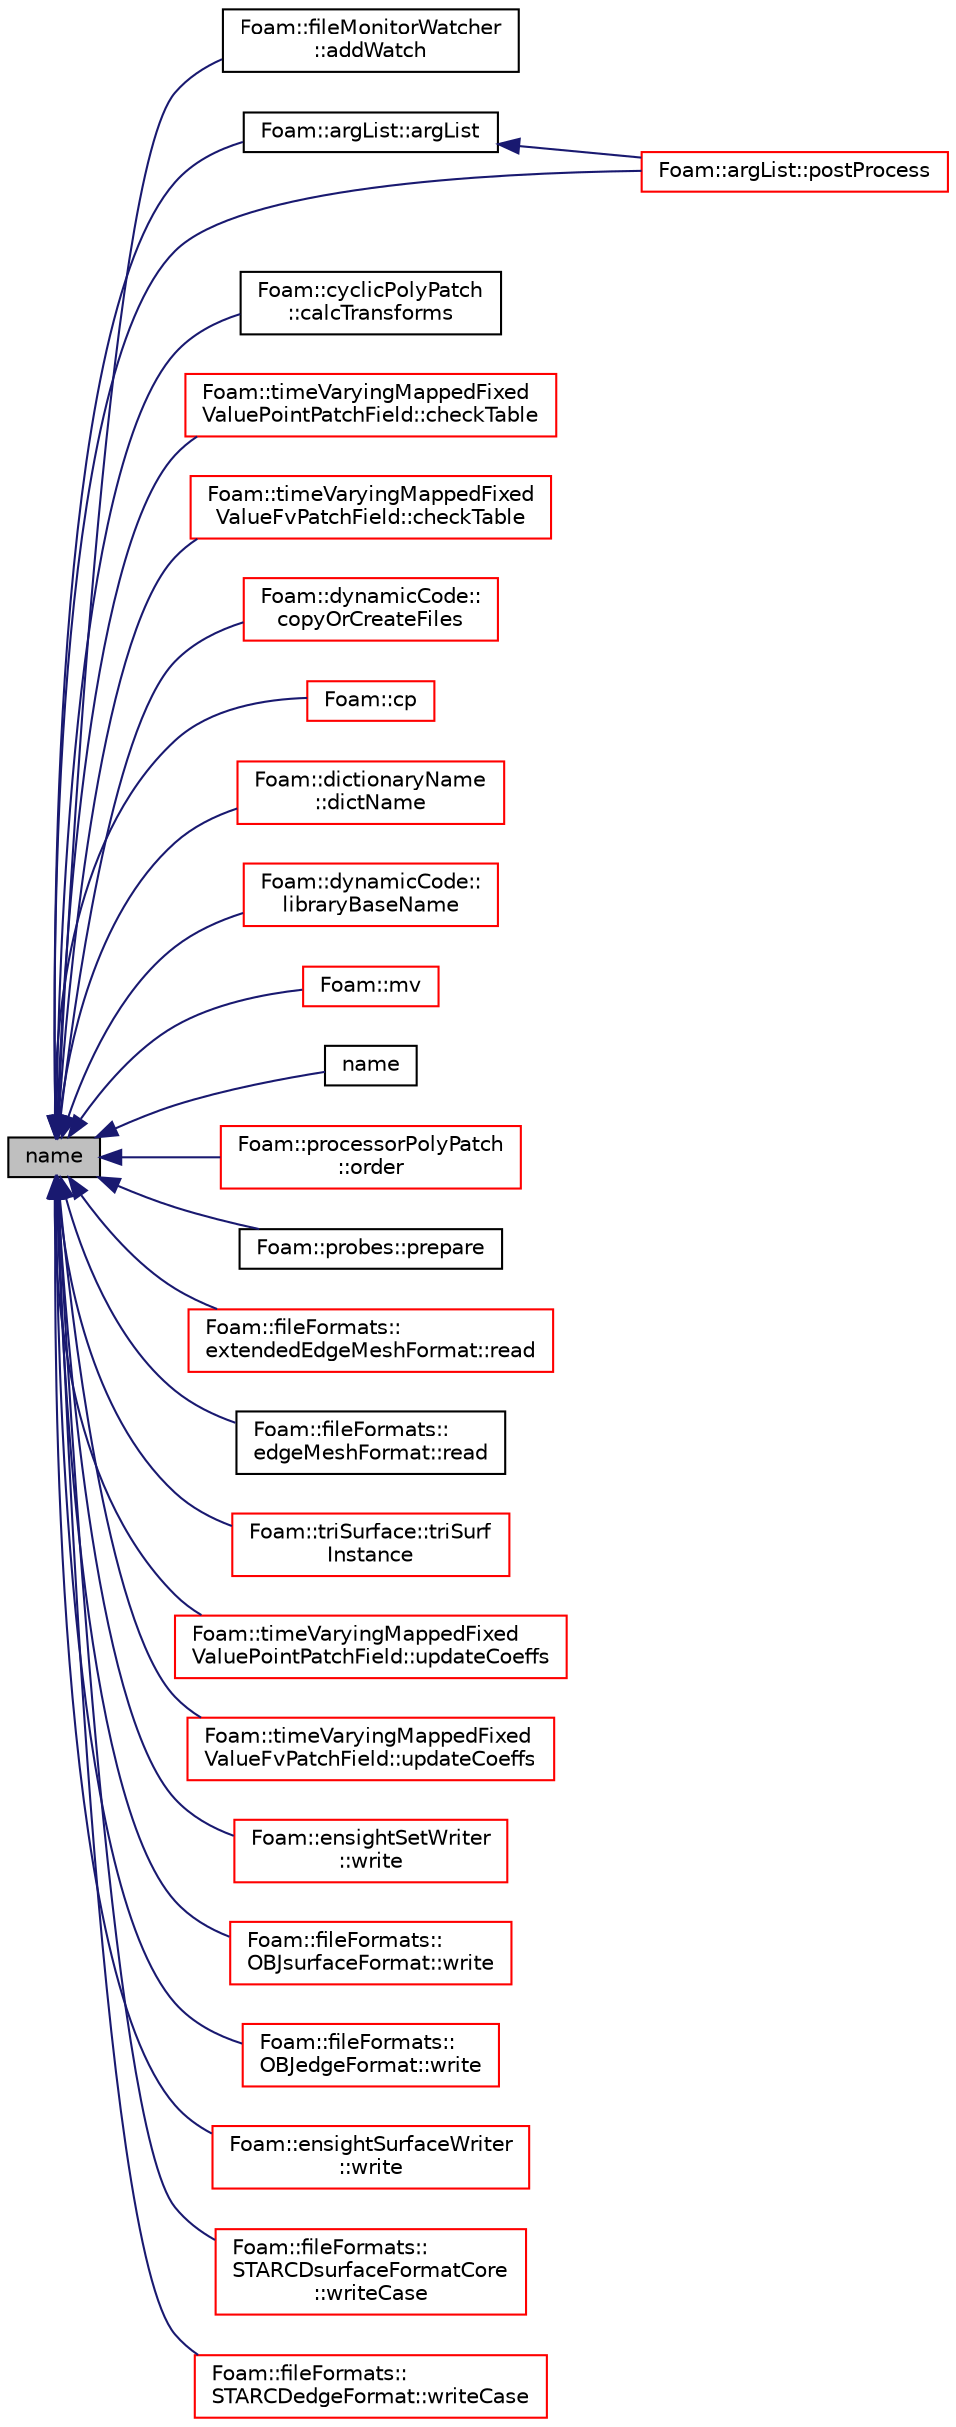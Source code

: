 digraph "name"
{
  bgcolor="transparent";
  edge [fontname="Helvetica",fontsize="10",labelfontname="Helvetica",labelfontsize="10"];
  node [fontname="Helvetica",fontsize="10",shape=record];
  rankdir="LR";
  Node1 [label="name",height=0.2,width=0.4,color="black", fillcolor="grey75", style="filled", fontcolor="black"];
  Node1 -> Node2 [dir="back",color="midnightblue",fontsize="10",style="solid",fontname="Helvetica"];
  Node2 [label="Foam::fileMonitorWatcher\l::addWatch",height=0.2,width=0.4,color="black",URL="$a00789.html#acaefed897622fceba52d1e4639d0731a"];
  Node1 -> Node3 [dir="back",color="midnightblue",fontsize="10",style="solid",fontname="Helvetica"];
  Node3 [label="Foam::argList::argList",height=0.2,width=0.4,color="black",URL="$a00067.html#a8318f3d40fd6681259569b58d7f47b9c",tooltip="Construct from argc and argv. "];
  Node3 -> Node4 [dir="back",color="midnightblue",fontsize="10",style="solid",fontname="Helvetica"];
  Node4 [label="Foam::argList::postProcess",height=0.2,width=0.4,color="red",URL="$a00067.html#a33eba5deec7806b2f522a21adeff2c9d",tooltip="Return true if the post-processing option is specified. "];
  Node1 -> Node5 [dir="back",color="midnightblue",fontsize="10",style="solid",fontname="Helvetica"];
  Node5 [label="Foam::cyclicPolyPatch\l::calcTransforms",height=0.2,width=0.4,color="black",URL="$a00491.html#afb48497736bbafb1fbb000cd218d1779",tooltip="Recalculate the transformation tensors. "];
  Node1 -> Node6 [dir="back",color="midnightblue",fontsize="10",style="solid",fontname="Helvetica"];
  Node6 [label="Foam::timeVaryingMappedFixed\lValuePointPatchField::checkTable",height=0.2,width=0.4,color="red",URL="$a02692.html#a89f63f29ad3b1f1081f9bc42599fef27",tooltip="Find boundary data inbetween current time and interpolate. "];
  Node1 -> Node7 [dir="back",color="midnightblue",fontsize="10",style="solid",fontname="Helvetica"];
  Node7 [label="Foam::timeVaryingMappedFixed\lValueFvPatchField::checkTable",height=0.2,width=0.4,color="red",URL="$a02691.html#a89f63f29ad3b1f1081f9bc42599fef27",tooltip="Find boundary data inbetween current time and interpolate. "];
  Node1 -> Node8 [dir="back",color="midnightblue",fontsize="10",style="solid",fontname="Helvetica"];
  Node8 [label="Foam::dynamicCode::\lcopyOrCreateFiles",height=0.2,width=0.4,color="red",URL="$a00604.html#aafdce80d9c7bfe4288158f3804c5cd53",tooltip="Copy/create files prior to compilation. "];
  Node1 -> Node9 [dir="back",color="midnightblue",fontsize="10",style="solid",fontname="Helvetica"];
  Node9 [label="Foam::cp",height=0.2,width=0.4,color="red",URL="$a10979.html#a90b626bb0848617906ac62a5570c010f",tooltip="Copy, recursively if necessary, the source to the destination. "];
  Node1 -> Node10 [dir="back",color="midnightblue",fontsize="10",style="solid",fontname="Helvetica"];
  Node10 [label="Foam::dictionaryName\l::dictName",height=0.2,width=0.4,color="red",URL="$a00533.html#a0c0f7c5d75947353dc8dc6cbe4df98ea",tooltip="Return the local dictionary name (final part of scoped name) "];
  Node1 -> Node11 [dir="back",color="midnightblue",fontsize="10",style="solid",fontname="Helvetica"];
  Node11 [label="Foam::dynamicCode::\llibraryBaseName",height=0.2,width=0.4,color="red",URL="$a00604.html#a916018c74c652d330ed74ee6881e6af5",tooltip="Return the library basename without leading &#39;lib&#39; or trailing &#39;.so&#39;. "];
  Node1 -> Node12 [dir="back",color="midnightblue",fontsize="10",style="solid",fontname="Helvetica"];
  Node12 [label="Foam::mv",height=0.2,width=0.4,color="red",URL="$a10979.html#ac6b71f11672e5cded8bad4a48c272142",tooltip="Rename src to dst. "];
  Node1 -> Node13 [dir="back",color="midnightblue",fontsize="10",style="solid",fontname="Helvetica"];
  Node13 [label="name",height=0.2,width=0.4,color="black",URL="$a00790.html#ad94f5add6fe969820bfa881c687fef34",tooltip="Return file name, optionally without extension. "];
  Node1 -> Node14 [dir="back",color="midnightblue",fontsize="10",style="solid",fontname="Helvetica"];
  Node14 [label="Foam::processorPolyPatch\l::order",height=0.2,width=0.4,color="red",URL="$a02034.html#a557fadfc4a0e74703deefb12da057df5",tooltip="Return new ordering for primitivePatch. "];
  Node1 -> Node4 [dir="back",color="midnightblue",fontsize="10",style="solid",fontname="Helvetica"];
  Node1 -> Node15 [dir="back",color="midnightblue",fontsize="10",style="solid",fontname="Helvetica"];
  Node15 [label="Foam::probes::prepare",height=0.2,width=0.4,color="black",URL="$a02014.html#a5e55cd815681cedddeb894b90ef68173",tooltip="Classify field type and Open/close file streams,. "];
  Node1 -> Node16 [dir="back",color="midnightblue",fontsize="10",style="solid",fontname="Helvetica"];
  Node16 [label="Foam::fileFormats::\lextendedEdgeMeshFormat::read",height=0.2,width=0.4,color="red",URL="$a00710.html#a464ebd67acbdff0014d4dae69e3ec4be",tooltip="Read from file. "];
  Node1 -> Node17 [dir="back",color="midnightblue",fontsize="10",style="solid",fontname="Helvetica"];
  Node17 [label="Foam::fileFormats::\ledgeMeshFormat::read",height=0.2,width=0.4,color="black",URL="$a00627.html#a464ebd67acbdff0014d4dae69e3ec4be",tooltip="Read from file. "];
  Node1 -> Node18 [dir="back",color="midnightblue",fontsize="10",style="solid",fontname="Helvetica"];
  Node18 [label="Foam::triSurface::triSurf\lInstance",height=0.2,width=0.4,color="red",URL="$a02757.html#a1ab8d8beae9ae13c09674c78df71224a",tooltip="Name of triSurface directory to use. "];
  Node1 -> Node19 [dir="back",color="midnightblue",fontsize="10",style="solid",fontname="Helvetica"];
  Node19 [label="Foam::timeVaryingMappedFixed\lValuePointPatchField::updateCoeffs",height=0.2,width=0.4,color="red",URL="$a02692.html#a7e24eafac629d3733181cd942d4c902f",tooltip="Update the coefficients associated with the patch field. "];
  Node1 -> Node20 [dir="back",color="midnightblue",fontsize="10",style="solid",fontname="Helvetica"];
  Node20 [label="Foam::timeVaryingMappedFixed\lValueFvPatchField::updateCoeffs",height=0.2,width=0.4,color="red",URL="$a02691.html#a7e24eafac629d3733181cd942d4c902f",tooltip="Update the coefficients associated with the patch field. "];
  Node1 -> Node21 [dir="back",color="midnightblue",fontsize="10",style="solid",fontname="Helvetica"];
  Node21 [label="Foam::ensightSetWriter\l::write",height=0.2,width=0.4,color="red",URL="$a00666.html#a630f6b7c40da086ca6bfde703206e847",tooltip="General entry point for writing. "];
  Node1 -> Node22 [dir="back",color="midnightblue",fontsize="10",style="solid",fontname="Helvetica"];
  Node22 [label="Foam::fileFormats::\lOBJsurfaceFormat::write",height=0.2,width=0.4,color="red",URL="$a01729.html#a2a1e1394d9dd8932b738248c123a267f",tooltip="Write surface mesh components by proxy. "];
  Node1 -> Node23 [dir="back",color="midnightblue",fontsize="10",style="solid",fontname="Helvetica"];
  Node23 [label="Foam::fileFormats::\lOBJedgeFormat::write",height=0.2,width=0.4,color="red",URL="$a01727.html#ac93279b51e2eb12dc1a54daf46bbca98",tooltip="Write surface mesh components by proxy. "];
  Node1 -> Node24 [dir="back",color="midnightblue",fontsize="10",style="solid",fontname="Helvetica"];
  Node24 [label="Foam::ensightSurfaceWriter\l::write",height=0.2,width=0.4,color="red",URL="$a00668.html#ad5913f94e1297015c7ff49f70e093fe4",tooltip="Write single surface geometry to file. "];
  Node1 -> Node25 [dir="back",color="midnightblue",fontsize="10",style="solid",fontname="Helvetica"];
  Node25 [label="Foam::fileFormats::\lSTARCDsurfaceFormatCore\l::writeCase",height=0.2,width=0.4,color="red",URL="$a02507.html#ae4272f484f8b27274f4b0dde192e7a82"];
  Node1 -> Node26 [dir="back",color="midnightblue",fontsize="10",style="solid",fontname="Helvetica"];
  Node26 [label="Foam::fileFormats::\lSTARCDedgeFormat::writeCase",height=0.2,width=0.4,color="red",URL="$a02505.html#ae2250c1038a57f9979aa4549c61a8287"];
}
